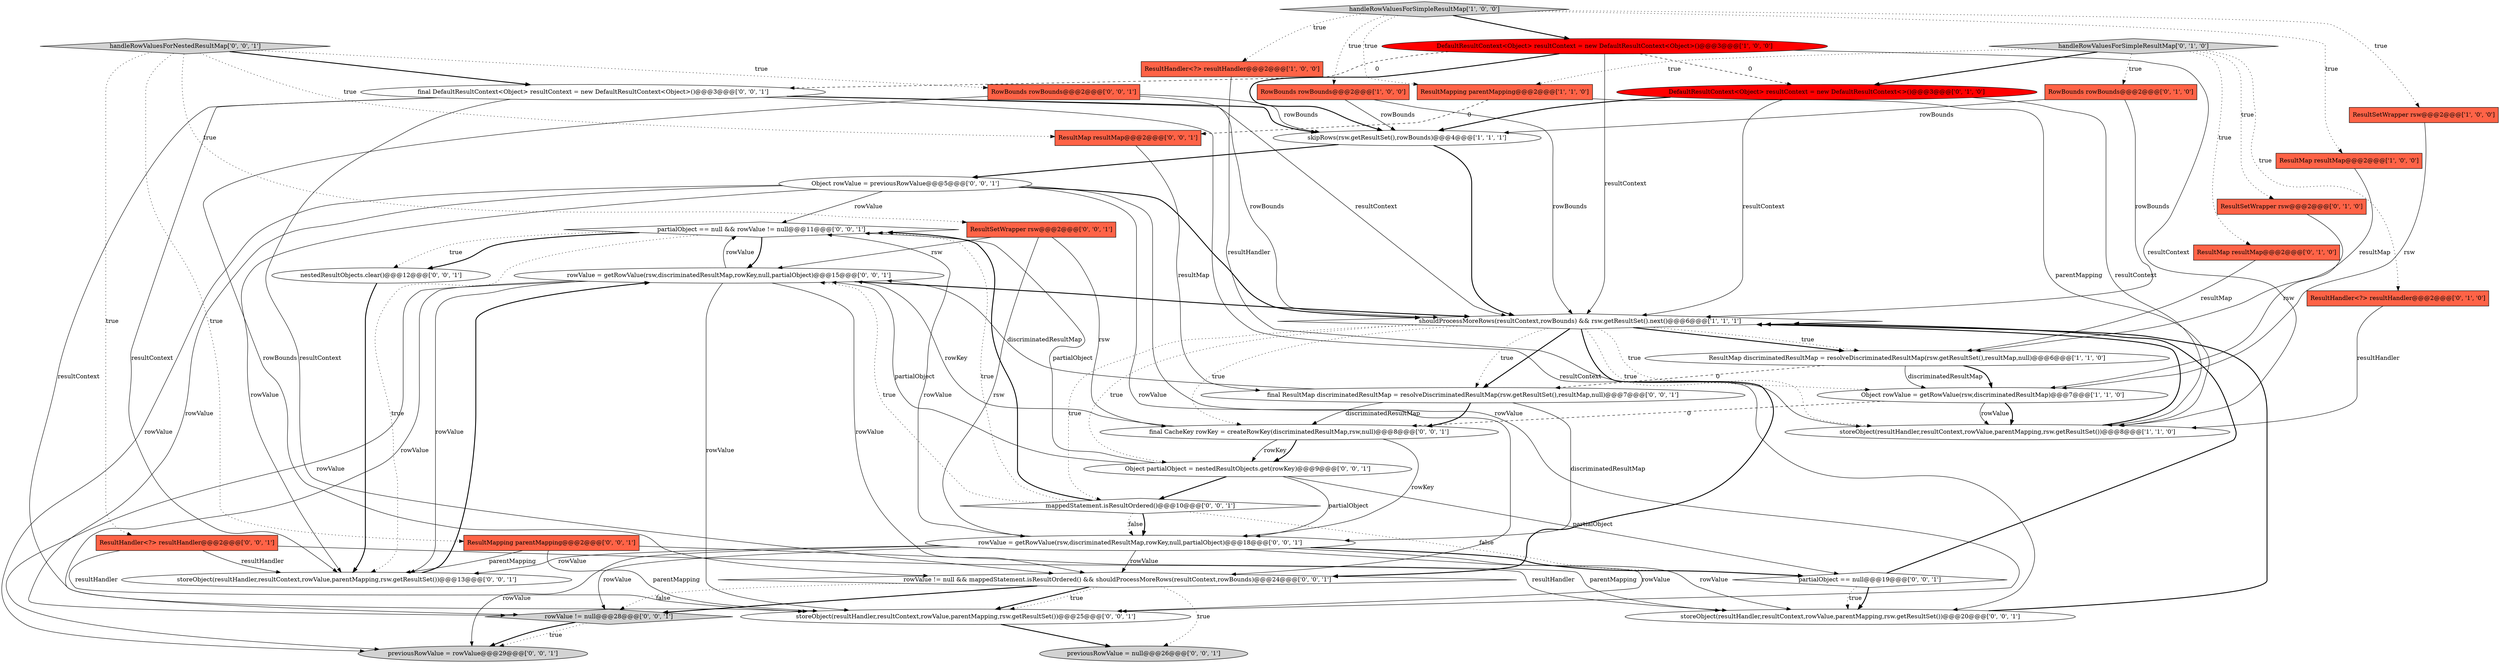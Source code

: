 digraph {
20 [style = filled, label = "partialObject == null && rowValue != null@@@11@@@['0', '0', '1']", fillcolor = white, shape = diamond image = "AAA0AAABBB3BBB"];
35 [style = filled, label = "RowBounds rowBounds@@@2@@@['0', '0', '1']", fillcolor = tomato, shape = box image = "AAA0AAABBB3BBB"];
24 [style = filled, label = "final ResultMap discriminatedResultMap = resolveDiscriminatedResultMap(rsw.getResultSet(),resultMap,null)@@@7@@@['0', '0', '1']", fillcolor = white, shape = ellipse image = "AAA0AAABBB3BBB"];
29 [style = filled, label = "rowValue != null@@@28@@@['0', '0', '1']", fillcolor = lightgray, shape = diamond image = "AAA0AAABBB3BBB"];
9 [style = filled, label = "ResultSetWrapper rsw@@@2@@@['1', '0', '0']", fillcolor = tomato, shape = box image = "AAA0AAABBB1BBB"];
17 [style = filled, label = "ResultSetWrapper rsw@@@2@@@['0', '1', '0']", fillcolor = tomato, shape = box image = "AAA0AAABBB2BBB"];
6 [style = filled, label = "ResultMap resultMap@@@2@@@['1', '0', '0']", fillcolor = tomato, shape = box image = "AAA0AAABBB1BBB"];
8 [style = filled, label = "skipRows(rsw.getResultSet(),rowBounds)@@@4@@@['1', '1', '1']", fillcolor = white, shape = ellipse image = "AAA0AAABBB1BBB"];
37 [style = filled, label = "ResultSetWrapper rsw@@@2@@@['0', '0', '1']", fillcolor = tomato, shape = box image = "AAA0AAABBB3BBB"];
5 [style = filled, label = "storeObject(resultHandler,resultContext,rowValue,parentMapping,rsw.getResultSet())@@@8@@@['1', '1', '0']", fillcolor = white, shape = ellipse image = "AAA0AAABBB1BBB"];
25 [style = filled, label = "ResultHandler<?> resultHandler@@@2@@@['0', '0', '1']", fillcolor = tomato, shape = box image = "AAA0AAABBB3BBB"];
3 [style = filled, label = "shouldProcessMoreRows(resultContext,rowBounds) && rsw.getResultSet().next()@@@6@@@['1', '1', '1']", fillcolor = white, shape = diamond image = "AAA0AAABBB1BBB"];
0 [style = filled, label = "ResultHandler<?> resultHandler@@@2@@@['1', '0', '0']", fillcolor = tomato, shape = box image = "AAA0AAABBB1BBB"];
7 [style = filled, label = "DefaultResultContext<Object> resultContext = new DefaultResultContext<Object>()@@@3@@@['1', '0', '0']", fillcolor = red, shape = ellipse image = "AAA1AAABBB1BBB"];
27 [style = filled, label = "Object rowValue = previousRowValue@@@5@@@['0', '0', '1']", fillcolor = white, shape = ellipse image = "AAA0AAABBB3BBB"];
10 [style = filled, label = "ResultMapping parentMapping@@@2@@@['1', '1', '0']", fillcolor = tomato, shape = box image = "AAA0AAABBB1BBB"];
14 [style = filled, label = "handleRowValuesForSimpleResultMap['0', '1', '0']", fillcolor = lightgray, shape = diamond image = "AAA0AAABBB2BBB"];
11 [style = filled, label = "ResultMap discriminatedResultMap = resolveDiscriminatedResultMap(rsw.getResultSet(),resultMap,null)@@@6@@@['1', '1', '0']", fillcolor = white, shape = ellipse image = "AAA0AAABBB1BBB"];
12 [style = filled, label = "ResultMap resultMap@@@2@@@['0', '1', '0']", fillcolor = tomato, shape = box image = "AAA0AAABBB2BBB"];
15 [style = filled, label = "DefaultResultContext<Object> resultContext = new DefaultResultContext<>()@@@3@@@['0', '1', '0']", fillcolor = red, shape = ellipse image = "AAA1AAABBB2BBB"];
38 [style = filled, label = "ResultMap resultMap@@@2@@@['0', '0', '1']", fillcolor = tomato, shape = box image = "AAA0AAABBB3BBB"];
41 [style = filled, label = "storeObject(resultHandler,resultContext,rowValue,parentMapping,rsw.getResultSet())@@@20@@@['0', '0', '1']", fillcolor = white, shape = ellipse image = "AAA0AAABBB3BBB"];
23 [style = filled, label = "mappedStatement.isResultOrdered()@@@10@@@['0', '0', '1']", fillcolor = white, shape = diamond image = "AAA0AAABBB3BBB"];
16 [style = filled, label = "RowBounds rowBounds@@@2@@@['0', '1', '0']", fillcolor = tomato, shape = box image = "AAA0AAABBB2BBB"];
26 [style = filled, label = "rowValue = getRowValue(rsw,discriminatedResultMap,rowKey,null,partialObject)@@@18@@@['0', '0', '1']", fillcolor = white, shape = ellipse image = "AAA0AAABBB3BBB"];
19 [style = filled, label = "partialObject == null@@@19@@@['0', '0', '1']", fillcolor = white, shape = diamond image = "AAA0AAABBB3BBB"];
30 [style = filled, label = "ResultMapping parentMapping@@@2@@@['0', '0', '1']", fillcolor = tomato, shape = box image = "AAA0AAABBB3BBB"];
31 [style = filled, label = "rowValue = getRowValue(rsw,discriminatedResultMap,rowKey,null,partialObject)@@@15@@@['0', '0', '1']", fillcolor = white, shape = ellipse image = "AAA0AAABBB3BBB"];
21 [style = filled, label = "nestedResultObjects.clear()@@@12@@@['0', '0', '1']", fillcolor = white, shape = ellipse image = "AAA0AAABBB3BBB"];
2 [style = filled, label = "RowBounds rowBounds@@@2@@@['1', '0', '0']", fillcolor = tomato, shape = box image = "AAA0AAABBB1BBB"];
36 [style = filled, label = "previousRowValue = null@@@26@@@['0', '0', '1']", fillcolor = lightgray, shape = ellipse image = "AAA0AAABBB3BBB"];
18 [style = filled, label = "storeObject(resultHandler,resultContext,rowValue,parentMapping,rsw.getResultSet())@@@25@@@['0', '0', '1']", fillcolor = white, shape = ellipse image = "AAA0AAABBB3BBB"];
40 [style = filled, label = "storeObject(resultHandler,resultContext,rowValue,parentMapping,rsw.getResultSet())@@@13@@@['0', '0', '1']", fillcolor = white, shape = ellipse image = "AAA0AAABBB3BBB"];
33 [style = filled, label = "final CacheKey rowKey = createRowKey(discriminatedResultMap,rsw,null)@@@8@@@['0', '0', '1']", fillcolor = white, shape = ellipse image = "AAA0AAABBB3BBB"];
34 [style = filled, label = "final DefaultResultContext<Object> resultContext = new DefaultResultContext<Object>()@@@3@@@['0', '0', '1']", fillcolor = white, shape = ellipse image = "AAA0AAABBB3BBB"];
22 [style = filled, label = "Object partialObject = nestedResultObjects.get(rowKey)@@@9@@@['0', '0', '1']", fillcolor = white, shape = ellipse image = "AAA0AAABBB3BBB"];
39 [style = filled, label = "handleRowValuesForNestedResultMap['0', '0', '1']", fillcolor = lightgray, shape = diamond image = "AAA0AAABBB3BBB"];
13 [style = filled, label = "ResultHandler<?> resultHandler@@@2@@@['0', '1', '0']", fillcolor = tomato, shape = box image = "AAA0AAABBB2BBB"];
4 [style = filled, label = "handleRowValuesForSimpleResultMap['1', '0', '0']", fillcolor = lightgray, shape = diamond image = "AAA0AAABBB1BBB"];
1 [style = filled, label = "Object rowValue = getRowValue(rsw,discriminatedResultMap)@@@7@@@['1', '1', '0']", fillcolor = white, shape = ellipse image = "AAA0AAABBB1BBB"];
32 [style = filled, label = "rowValue != null && mappedStatement.isResultOrdered() && shouldProcessMoreRows(resultContext,rowBounds)@@@24@@@['0', '0', '1']", fillcolor = white, shape = diamond image = "AAA0AAABBB3BBB"];
28 [style = filled, label = "previousRowValue = rowValue@@@29@@@['0', '0', '1']", fillcolor = lightgray, shape = ellipse image = "AAA0AAABBB3BBB"];
1->5 [style = bold, label=""];
5->3 [style = bold, label=""];
26->20 [style = solid, label="rowValue"];
3->24 [style = bold, label=""];
22->31 [style = solid, label="partialObject"];
3->33 [style = dotted, label="true"];
10->38 [style = dashed, label="0"];
15->3 [style = solid, label="resultContext"];
7->8 [style = bold, label=""];
20->40 [style = dotted, label="true"];
27->32 [style = solid, label="rowValue"];
7->5 [style = solid, label="resultContext"];
34->3 [style = solid, label="resultContext"];
32->29 [style = dotted, label="false"];
12->11 [style = solid, label="resultMap"];
25->40 [style = solid, label="resultHandler"];
26->40 [style = solid, label="rowValue"];
7->15 [style = dashed, label="0"];
34->41 [style = solid, label="resultContext"];
2->3 [style = solid, label="rowBounds"];
40->31 [style = bold, label=""];
32->18 [style = bold, label=""];
26->28 [style = solid, label="rowValue"];
38->24 [style = solid, label="resultMap"];
8->27 [style = bold, label=""];
19->3 [style = bold, label=""];
37->31 [style = solid, label="rsw"];
7->34 [style = dashed, label="0"];
22->26 [style = solid, label="partialObject"];
6->11 [style = solid, label="resultMap"];
39->35 [style = dotted, label="true"];
14->12 [style = dotted, label="true"];
30->40 [style = solid, label="parentMapping"];
39->25 [style = dotted, label="true"];
39->34 [style = bold, label=""];
4->0 [style = dotted, label="true"];
3->11 [style = bold, label=""];
37->33 [style = solid, label="rsw"];
33->22 [style = solid, label="rowKey"];
20->31 [style = bold, label=""];
35->32 [style = solid, label="rowBounds"];
34->8 [style = bold, label=""];
32->36 [style = dotted, label="true"];
22->23 [style = bold, label=""];
24->31 [style = solid, label="discriminatedResultMap"];
37->26 [style = solid, label="rsw"];
3->5 [style = dotted, label="true"];
19->41 [style = bold, label=""];
16->8 [style = solid, label="rowBounds"];
34->18 [style = solid, label="resultContext"];
19->41 [style = dotted, label="true"];
7->3 [style = solid, label="resultContext"];
33->26 [style = solid, label="rowKey"];
22->20 [style = solid, label="partialObject"];
15->5 [style = solid, label="resultContext"];
14->15 [style = bold, label=""];
34->40 [style = solid, label="resultContext"];
35->3 [style = solid, label="rowBounds"];
31->3 [style = bold, label=""];
3->1 [style = dotted, label="true"];
4->2 [style = dotted, label="true"];
31->28 [style = solid, label="rowValue"];
30->18 [style = solid, label="parentMapping"];
3->23 [style = dotted, label="true"];
1->33 [style = dashed, label="0"];
23->20 [style = bold, label=""];
32->18 [style = dotted, label="true"];
31->18 [style = solid, label="rowValue"];
34->32 [style = solid, label="resultContext"];
4->10 [style = dotted, label="true"];
8->3 [style = bold, label=""];
26->18 [style = solid, label="rowValue"];
0->5 [style = solid, label="resultHandler"];
39->30 [style = dotted, label="true"];
26->19 [style = bold, label=""];
31->29 [style = solid, label="rowValue"];
27->28 [style = solid, label="rowValue"];
4->7 [style = bold, label=""];
2->8 [style = solid, label="rowBounds"];
1->5 [style = solid, label="rowValue"];
27->20 [style = solid, label="rowValue"];
3->24 [style = dotted, label="true"];
25->18 [style = solid, label="resultHandler"];
14->16 [style = dotted, label="true"];
24->33 [style = bold, label=""];
14->17 [style = dotted, label="true"];
39->37 [style = dotted, label="true"];
23->20 [style = dotted, label="true"];
25->41 [style = solid, label="resultHandler"];
31->20 [style = solid, label="rowValue"];
29->28 [style = dotted, label="true"];
10->5 [style = solid, label="parentMapping"];
26->41 [style = solid, label="rowValue"];
30->41 [style = solid, label="parentMapping"];
15->8 [style = bold, label=""];
33->22 [style = bold, label=""];
17->1 [style = solid, label="rsw"];
4->6 [style = dotted, label="true"];
3->11 [style = dotted, label="true"];
35->8 [style = solid, label="rowBounds"];
27->29 [style = solid, label="rowValue"];
11->1 [style = bold, label=""];
11->1 [style = solid, label="discriminatedResultMap"];
39->38 [style = dotted, label="true"];
13->5 [style = solid, label="resultHandler"];
27->3 [style = bold, label=""];
41->3 [style = bold, label=""];
23->26 [style = bold, label=""];
27->18 [style = solid, label="rowValue"];
26->29 [style = solid, label="rowValue"];
18->36 [style = bold, label=""];
20->21 [style = dotted, label="true"];
24->26 [style = solid, label="discriminatedResultMap"];
23->26 [style = dotted, label="false"];
14->10 [style = dotted, label="true"];
14->13 [style = dotted, label="true"];
26->32 [style = solid, label="rowValue"];
20->21 [style = bold, label=""];
31->40 [style = solid, label="rowValue"];
32->29 [style = bold, label=""];
29->28 [style = bold, label=""];
23->19 [style = dotted, label="false"];
16->3 [style = solid, label="rowBounds"];
33->31 [style = solid, label="rowKey"];
22->19 [style = solid, label="partialObject"];
11->24 [style = dashed, label="0"];
3->22 [style = dotted, label="true"];
21->40 [style = bold, label=""];
4->9 [style = dotted, label="true"];
31->32 [style = solid, label="rowValue"];
27->40 [style = solid, label="rowValue"];
3->32 [style = bold, label=""];
23->31 [style = dotted, label="true"];
9->1 [style = solid, label="rsw"];
24->33 [style = solid, label="discriminatedResultMap"];
}
